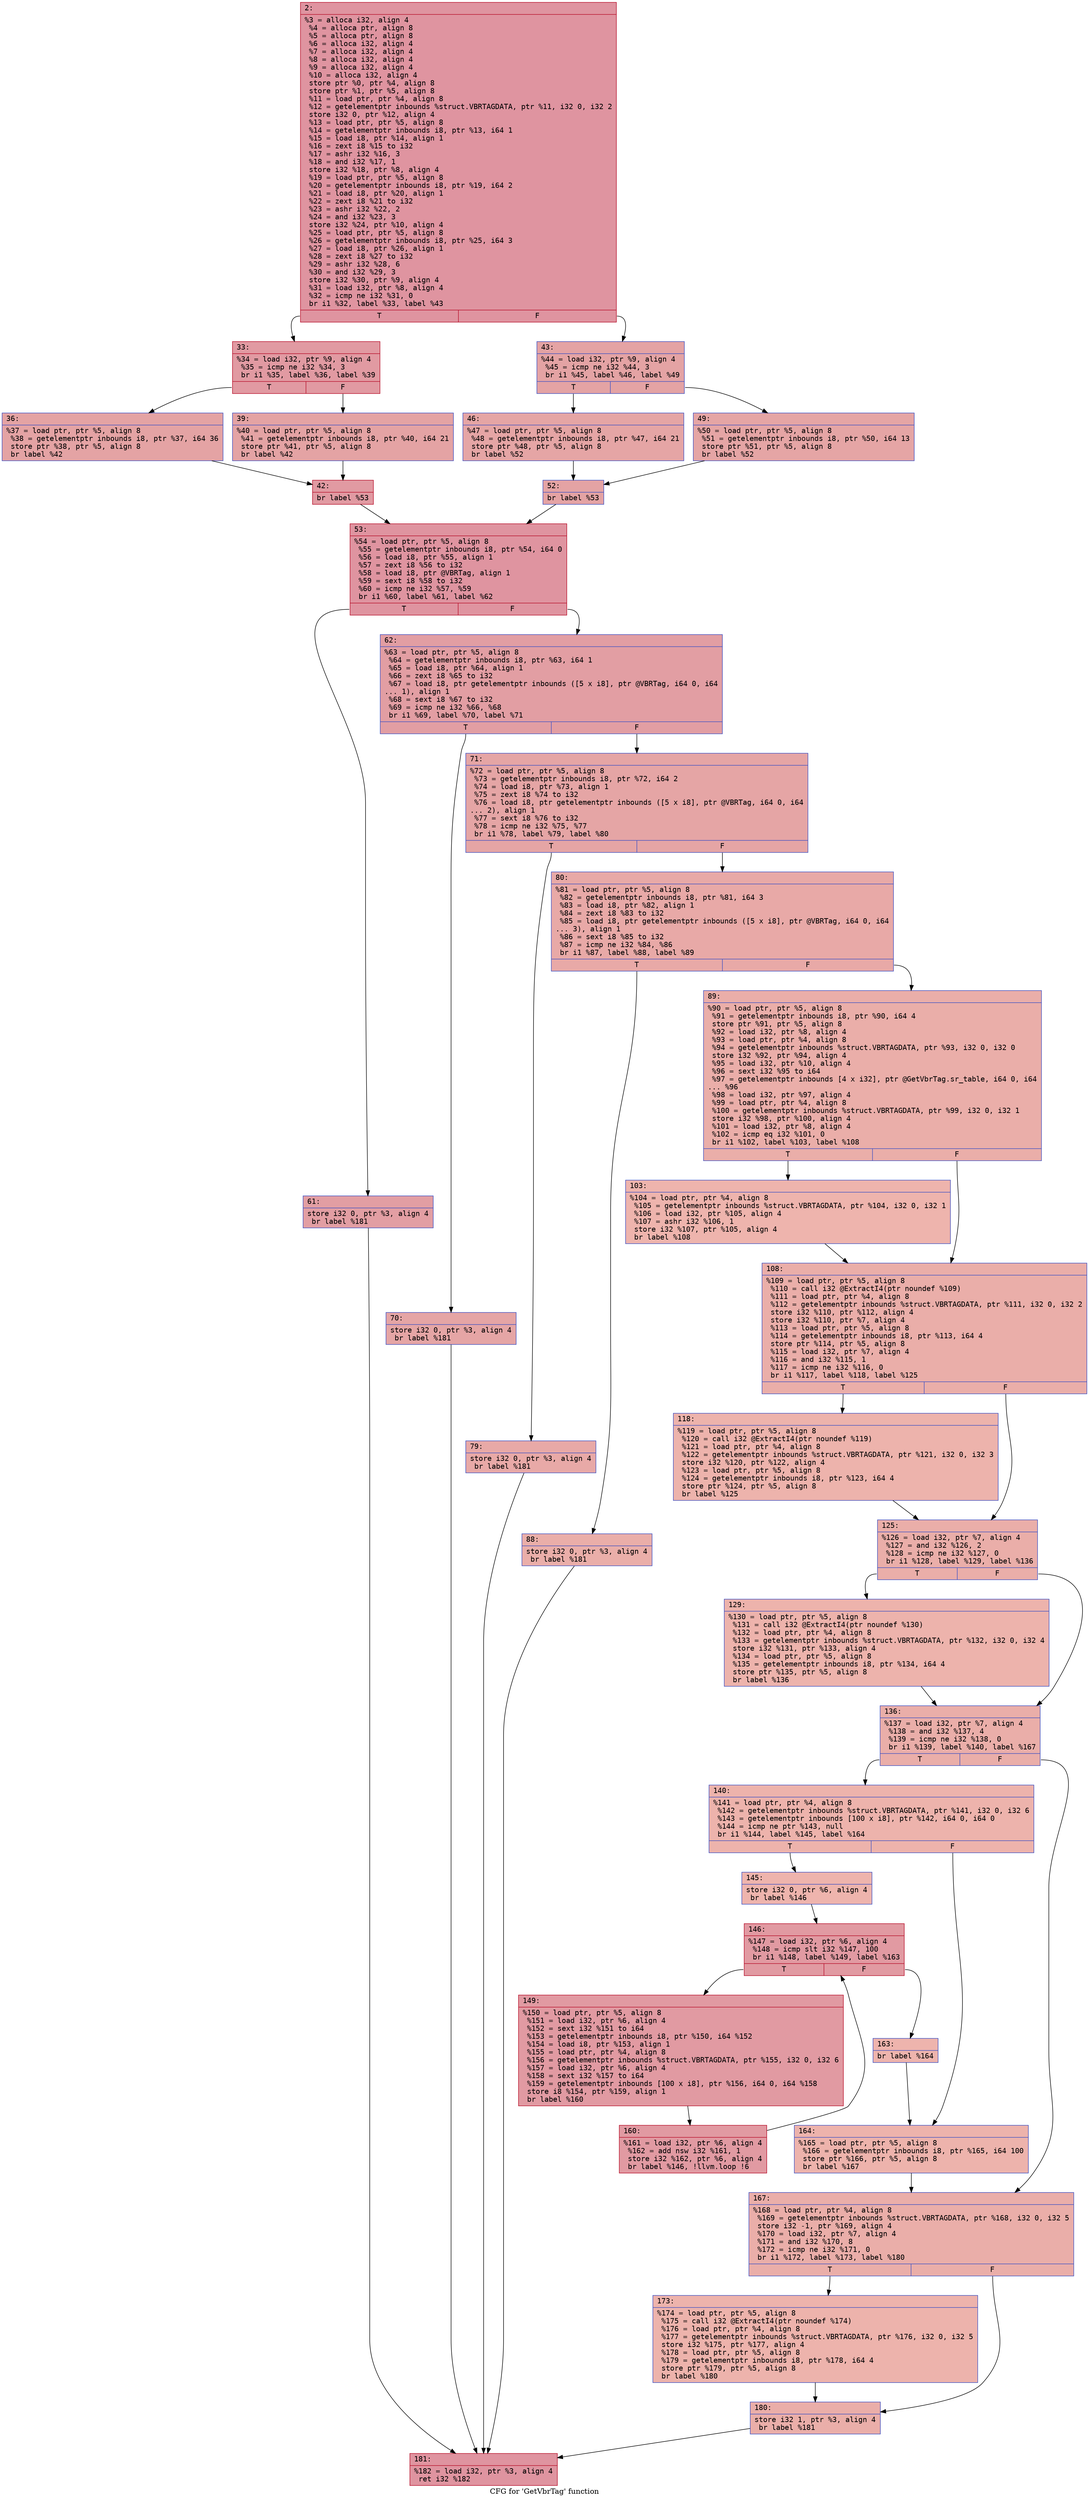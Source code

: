 digraph "CFG for 'GetVbrTag' function" {
	label="CFG for 'GetVbrTag' function";

	Node0x6000032568f0 [shape=record,color="#b70d28ff", style=filled, fillcolor="#b70d2870" fontname="Courier",label="{2:\l|  %3 = alloca i32, align 4\l  %4 = alloca ptr, align 8\l  %5 = alloca ptr, align 8\l  %6 = alloca i32, align 4\l  %7 = alloca i32, align 4\l  %8 = alloca i32, align 4\l  %9 = alloca i32, align 4\l  %10 = alloca i32, align 4\l  store ptr %0, ptr %4, align 8\l  store ptr %1, ptr %5, align 8\l  %11 = load ptr, ptr %4, align 8\l  %12 = getelementptr inbounds %struct.VBRTAGDATA, ptr %11, i32 0, i32 2\l  store i32 0, ptr %12, align 4\l  %13 = load ptr, ptr %5, align 8\l  %14 = getelementptr inbounds i8, ptr %13, i64 1\l  %15 = load i8, ptr %14, align 1\l  %16 = zext i8 %15 to i32\l  %17 = ashr i32 %16, 3\l  %18 = and i32 %17, 1\l  store i32 %18, ptr %8, align 4\l  %19 = load ptr, ptr %5, align 8\l  %20 = getelementptr inbounds i8, ptr %19, i64 2\l  %21 = load i8, ptr %20, align 1\l  %22 = zext i8 %21 to i32\l  %23 = ashr i32 %22, 2\l  %24 = and i32 %23, 3\l  store i32 %24, ptr %10, align 4\l  %25 = load ptr, ptr %5, align 8\l  %26 = getelementptr inbounds i8, ptr %25, i64 3\l  %27 = load i8, ptr %26, align 1\l  %28 = zext i8 %27 to i32\l  %29 = ashr i32 %28, 6\l  %30 = and i32 %29, 3\l  store i32 %30, ptr %9, align 4\l  %31 = load i32, ptr %8, align 4\l  %32 = icmp ne i32 %31, 0\l  br i1 %32, label %33, label %43\l|{<s0>T|<s1>F}}"];
	Node0x6000032568f0:s0 -> Node0x600003256940[tooltip="2 -> 33\nProbability 62.50%" ];
	Node0x6000032568f0:s1 -> Node0x600003256a80[tooltip="2 -> 43\nProbability 37.50%" ];
	Node0x600003256940 [shape=record,color="#b70d28ff", style=filled, fillcolor="#bb1b2c70" fontname="Courier",label="{33:\l|  %34 = load i32, ptr %9, align 4\l  %35 = icmp ne i32 %34, 3\l  br i1 %35, label %36, label %39\l|{<s0>T|<s1>F}}"];
	Node0x600003256940:s0 -> Node0x600003256990[tooltip="33 -> 36\nProbability 50.00%" ];
	Node0x600003256940:s1 -> Node0x6000032569e0[tooltip="33 -> 39\nProbability 50.00%" ];
	Node0x600003256990 [shape=record,color="#3d50c3ff", style=filled, fillcolor="#c32e3170" fontname="Courier",label="{36:\l|  %37 = load ptr, ptr %5, align 8\l  %38 = getelementptr inbounds i8, ptr %37, i64 36\l  store ptr %38, ptr %5, align 8\l  br label %42\l}"];
	Node0x600003256990 -> Node0x600003256a30[tooltip="36 -> 42\nProbability 100.00%" ];
	Node0x6000032569e0 [shape=record,color="#3d50c3ff", style=filled, fillcolor="#c32e3170" fontname="Courier",label="{39:\l|  %40 = load ptr, ptr %5, align 8\l  %41 = getelementptr inbounds i8, ptr %40, i64 21\l  store ptr %41, ptr %5, align 8\l  br label %42\l}"];
	Node0x6000032569e0 -> Node0x600003256a30[tooltip="39 -> 42\nProbability 100.00%" ];
	Node0x600003256a30 [shape=record,color="#b70d28ff", style=filled, fillcolor="#bb1b2c70" fontname="Courier",label="{42:\l|  br label %53\l}"];
	Node0x600003256a30 -> Node0x600003256bc0[tooltip="42 -> 53\nProbability 100.00%" ];
	Node0x600003256a80 [shape=record,color="#3d50c3ff", style=filled, fillcolor="#c32e3170" fontname="Courier",label="{43:\l|  %44 = load i32, ptr %9, align 4\l  %45 = icmp ne i32 %44, 3\l  br i1 %45, label %46, label %49\l|{<s0>T|<s1>F}}"];
	Node0x600003256a80:s0 -> Node0x600003256ad0[tooltip="43 -> 46\nProbability 50.00%" ];
	Node0x600003256a80:s1 -> Node0x600003256b20[tooltip="43 -> 49\nProbability 50.00%" ];
	Node0x600003256ad0 [shape=record,color="#3d50c3ff", style=filled, fillcolor="#c5333470" fontname="Courier",label="{46:\l|  %47 = load ptr, ptr %5, align 8\l  %48 = getelementptr inbounds i8, ptr %47, i64 21\l  store ptr %48, ptr %5, align 8\l  br label %52\l}"];
	Node0x600003256ad0 -> Node0x600003256b70[tooltip="46 -> 52\nProbability 100.00%" ];
	Node0x600003256b20 [shape=record,color="#3d50c3ff", style=filled, fillcolor="#c5333470" fontname="Courier",label="{49:\l|  %50 = load ptr, ptr %5, align 8\l  %51 = getelementptr inbounds i8, ptr %50, i64 13\l  store ptr %51, ptr %5, align 8\l  br label %52\l}"];
	Node0x600003256b20 -> Node0x600003256b70[tooltip="49 -> 52\nProbability 100.00%" ];
	Node0x600003256b70 [shape=record,color="#3d50c3ff", style=filled, fillcolor="#c32e3170" fontname="Courier",label="{52:\l|  br label %53\l}"];
	Node0x600003256b70 -> Node0x600003256bc0[tooltip="52 -> 53\nProbability 100.00%" ];
	Node0x600003256bc0 [shape=record,color="#b70d28ff", style=filled, fillcolor="#b70d2870" fontname="Courier",label="{53:\l|  %54 = load ptr, ptr %5, align 8\l  %55 = getelementptr inbounds i8, ptr %54, i64 0\l  %56 = load i8, ptr %55, align 1\l  %57 = zext i8 %56 to i32\l  %58 = load i8, ptr @VBRTag, align 1\l  %59 = sext i8 %58 to i32\l  %60 = icmp ne i32 %57, %59\l  br i1 %60, label %61, label %62\l|{<s0>T|<s1>F}}"];
	Node0x600003256bc0:s0 -> Node0x600003256c10[tooltip="53 -> 61\nProbability 50.00%" ];
	Node0x600003256bc0:s1 -> Node0x600003256c60[tooltip="53 -> 62\nProbability 50.00%" ];
	Node0x600003256c10 [shape=record,color="#3d50c3ff", style=filled, fillcolor="#be242e70" fontname="Courier",label="{61:\l|  store i32 0, ptr %3, align 4\l  br label %181\l}"];
	Node0x600003256c10 -> Node0x600003257390[tooltip="61 -> 181\nProbability 100.00%" ];
	Node0x600003256c60 [shape=record,color="#3d50c3ff", style=filled, fillcolor="#be242e70" fontname="Courier",label="{62:\l|  %63 = load ptr, ptr %5, align 8\l  %64 = getelementptr inbounds i8, ptr %63, i64 1\l  %65 = load i8, ptr %64, align 1\l  %66 = zext i8 %65 to i32\l  %67 = load i8, ptr getelementptr inbounds ([5 x i8], ptr @VBRTag, i64 0, i64\l... 1), align 1\l  %68 = sext i8 %67 to i32\l  %69 = icmp ne i32 %66, %68\l  br i1 %69, label %70, label %71\l|{<s0>T|<s1>F}}"];
	Node0x600003256c60:s0 -> Node0x600003256cb0[tooltip="62 -> 70\nProbability 50.00%" ];
	Node0x600003256c60:s1 -> Node0x600003256d00[tooltip="62 -> 71\nProbability 50.00%" ];
	Node0x600003256cb0 [shape=record,color="#3d50c3ff", style=filled, fillcolor="#c5333470" fontname="Courier",label="{70:\l|  store i32 0, ptr %3, align 4\l  br label %181\l}"];
	Node0x600003256cb0 -> Node0x600003257390[tooltip="70 -> 181\nProbability 100.00%" ];
	Node0x600003256d00 [shape=record,color="#3d50c3ff", style=filled, fillcolor="#c5333470" fontname="Courier",label="{71:\l|  %72 = load ptr, ptr %5, align 8\l  %73 = getelementptr inbounds i8, ptr %72, i64 2\l  %74 = load i8, ptr %73, align 1\l  %75 = zext i8 %74 to i32\l  %76 = load i8, ptr getelementptr inbounds ([5 x i8], ptr @VBRTag, i64 0, i64\l... 2), align 1\l  %77 = sext i8 %76 to i32\l  %78 = icmp ne i32 %75, %77\l  br i1 %78, label %79, label %80\l|{<s0>T|<s1>F}}"];
	Node0x600003256d00:s0 -> Node0x600003256d50[tooltip="71 -> 79\nProbability 50.00%" ];
	Node0x600003256d00:s1 -> Node0x600003256da0[tooltip="71 -> 80\nProbability 50.00%" ];
	Node0x600003256d50 [shape=record,color="#3d50c3ff", style=filled, fillcolor="#ca3b3770" fontname="Courier",label="{79:\l|  store i32 0, ptr %3, align 4\l  br label %181\l}"];
	Node0x600003256d50 -> Node0x600003257390[tooltip="79 -> 181\nProbability 100.00%" ];
	Node0x600003256da0 [shape=record,color="#3d50c3ff", style=filled, fillcolor="#ca3b3770" fontname="Courier",label="{80:\l|  %81 = load ptr, ptr %5, align 8\l  %82 = getelementptr inbounds i8, ptr %81, i64 3\l  %83 = load i8, ptr %82, align 1\l  %84 = zext i8 %83 to i32\l  %85 = load i8, ptr getelementptr inbounds ([5 x i8], ptr @VBRTag, i64 0, i64\l... 3), align 1\l  %86 = sext i8 %85 to i32\l  %87 = icmp ne i32 %84, %86\l  br i1 %87, label %88, label %89\l|{<s0>T|<s1>F}}"];
	Node0x600003256da0:s0 -> Node0x600003256df0[tooltip="80 -> 88\nProbability 50.00%" ];
	Node0x600003256da0:s1 -> Node0x600003256e40[tooltip="80 -> 89\nProbability 50.00%" ];
	Node0x600003256df0 [shape=record,color="#3d50c3ff", style=filled, fillcolor="#d0473d70" fontname="Courier",label="{88:\l|  store i32 0, ptr %3, align 4\l  br label %181\l}"];
	Node0x600003256df0 -> Node0x600003257390[tooltip="88 -> 181\nProbability 100.00%" ];
	Node0x600003256e40 [shape=record,color="#3d50c3ff", style=filled, fillcolor="#d0473d70" fontname="Courier",label="{89:\l|  %90 = load ptr, ptr %5, align 8\l  %91 = getelementptr inbounds i8, ptr %90, i64 4\l  store ptr %91, ptr %5, align 8\l  %92 = load i32, ptr %8, align 4\l  %93 = load ptr, ptr %4, align 8\l  %94 = getelementptr inbounds %struct.VBRTAGDATA, ptr %93, i32 0, i32 0\l  store i32 %92, ptr %94, align 4\l  %95 = load i32, ptr %10, align 4\l  %96 = sext i32 %95 to i64\l  %97 = getelementptr inbounds [4 x i32], ptr @GetVbrTag.sr_table, i64 0, i64\l... %96\l  %98 = load i32, ptr %97, align 4\l  %99 = load ptr, ptr %4, align 8\l  %100 = getelementptr inbounds %struct.VBRTAGDATA, ptr %99, i32 0, i32 1\l  store i32 %98, ptr %100, align 4\l  %101 = load i32, ptr %8, align 4\l  %102 = icmp eq i32 %101, 0\l  br i1 %102, label %103, label %108\l|{<s0>T|<s1>F}}"];
	Node0x600003256e40:s0 -> Node0x600003256e90[tooltip="89 -> 103\nProbability 37.50%" ];
	Node0x600003256e40:s1 -> Node0x600003256ee0[tooltip="89 -> 108\nProbability 62.50%" ];
	Node0x600003256e90 [shape=record,color="#3d50c3ff", style=filled, fillcolor="#d8564670" fontname="Courier",label="{103:\l|  %104 = load ptr, ptr %4, align 8\l  %105 = getelementptr inbounds %struct.VBRTAGDATA, ptr %104, i32 0, i32 1\l  %106 = load i32, ptr %105, align 4\l  %107 = ashr i32 %106, 1\l  store i32 %107, ptr %105, align 4\l  br label %108\l}"];
	Node0x600003256e90 -> Node0x600003256ee0[tooltip="103 -> 108\nProbability 100.00%" ];
	Node0x600003256ee0 [shape=record,color="#3d50c3ff", style=filled, fillcolor="#d0473d70" fontname="Courier",label="{108:\l|  %109 = load ptr, ptr %5, align 8\l  %110 = call i32 @ExtractI4(ptr noundef %109)\l  %111 = load ptr, ptr %4, align 8\l  %112 = getelementptr inbounds %struct.VBRTAGDATA, ptr %111, i32 0, i32 2\l  store i32 %110, ptr %112, align 4\l  store i32 %110, ptr %7, align 4\l  %113 = load ptr, ptr %5, align 8\l  %114 = getelementptr inbounds i8, ptr %113, i64 4\l  store ptr %114, ptr %5, align 8\l  %115 = load i32, ptr %7, align 4\l  %116 = and i32 %115, 1\l  %117 = icmp ne i32 %116, 0\l  br i1 %117, label %118, label %125\l|{<s0>T|<s1>F}}"];
	Node0x600003256ee0:s0 -> Node0x600003256f30[tooltip="108 -> 118\nProbability 50.00%" ];
	Node0x600003256ee0:s1 -> Node0x600003256f80[tooltip="108 -> 125\nProbability 50.00%" ];
	Node0x600003256f30 [shape=record,color="#3d50c3ff", style=filled, fillcolor="#d6524470" fontname="Courier",label="{118:\l|  %119 = load ptr, ptr %5, align 8\l  %120 = call i32 @ExtractI4(ptr noundef %119)\l  %121 = load ptr, ptr %4, align 8\l  %122 = getelementptr inbounds %struct.VBRTAGDATA, ptr %121, i32 0, i32 3\l  store i32 %120, ptr %122, align 4\l  %123 = load ptr, ptr %5, align 8\l  %124 = getelementptr inbounds i8, ptr %123, i64 4\l  store ptr %124, ptr %5, align 8\l  br label %125\l}"];
	Node0x600003256f30 -> Node0x600003256f80[tooltip="118 -> 125\nProbability 100.00%" ];
	Node0x600003256f80 [shape=record,color="#3d50c3ff", style=filled, fillcolor="#d0473d70" fontname="Courier",label="{125:\l|  %126 = load i32, ptr %7, align 4\l  %127 = and i32 %126, 2\l  %128 = icmp ne i32 %127, 0\l  br i1 %128, label %129, label %136\l|{<s0>T|<s1>F}}"];
	Node0x600003256f80:s0 -> Node0x600003256fd0[tooltip="125 -> 129\nProbability 50.00%" ];
	Node0x600003256f80:s1 -> Node0x600003257020[tooltip="125 -> 136\nProbability 50.00%" ];
	Node0x600003256fd0 [shape=record,color="#3d50c3ff", style=filled, fillcolor="#d6524470" fontname="Courier",label="{129:\l|  %130 = load ptr, ptr %5, align 8\l  %131 = call i32 @ExtractI4(ptr noundef %130)\l  %132 = load ptr, ptr %4, align 8\l  %133 = getelementptr inbounds %struct.VBRTAGDATA, ptr %132, i32 0, i32 4\l  store i32 %131, ptr %133, align 4\l  %134 = load ptr, ptr %5, align 8\l  %135 = getelementptr inbounds i8, ptr %134, i64 4\l  store ptr %135, ptr %5, align 8\l  br label %136\l}"];
	Node0x600003256fd0 -> Node0x600003257020[tooltip="129 -> 136\nProbability 100.00%" ];
	Node0x600003257020 [shape=record,color="#3d50c3ff", style=filled, fillcolor="#d0473d70" fontname="Courier",label="{136:\l|  %137 = load i32, ptr %7, align 4\l  %138 = and i32 %137, 4\l  %139 = icmp ne i32 %138, 0\l  br i1 %139, label %140, label %167\l|{<s0>T|<s1>F}}"];
	Node0x600003257020:s0 -> Node0x600003257070[tooltip="136 -> 140\nProbability 50.00%" ];
	Node0x600003257020:s1 -> Node0x6000032572a0[tooltip="136 -> 167\nProbability 50.00%" ];
	Node0x600003257070 [shape=record,color="#3d50c3ff", style=filled, fillcolor="#d6524470" fontname="Courier",label="{140:\l|  %141 = load ptr, ptr %4, align 8\l  %142 = getelementptr inbounds %struct.VBRTAGDATA, ptr %141, i32 0, i32 6\l  %143 = getelementptr inbounds [100 x i8], ptr %142, i64 0, i64 0\l  %144 = icmp ne ptr %143, null\l  br i1 %144, label %145, label %164\l|{<s0>T|<s1>F}}"];
	Node0x600003257070:s0 -> Node0x6000032570c0[tooltip="140 -> 145\nProbability 62.50%" ];
	Node0x600003257070:s1 -> Node0x600003257250[tooltip="140 -> 164\nProbability 37.50%" ];
	Node0x6000032570c0 [shape=record,color="#3d50c3ff", style=filled, fillcolor="#d8564670" fontname="Courier",label="{145:\l|  store i32 0, ptr %6, align 4\l  br label %146\l}"];
	Node0x6000032570c0 -> Node0x600003257110[tooltip="145 -> 146\nProbability 100.00%" ];
	Node0x600003257110 [shape=record,color="#b70d28ff", style=filled, fillcolor="#bb1b2c70" fontname="Courier",label="{146:\l|  %147 = load i32, ptr %6, align 4\l  %148 = icmp slt i32 %147, 100\l  br i1 %148, label %149, label %163\l|{<s0>T|<s1>F}}"];
	Node0x600003257110:s0 -> Node0x600003257160[tooltip="146 -> 149\nProbability 96.88%" ];
	Node0x600003257110:s1 -> Node0x600003257200[tooltip="146 -> 163\nProbability 3.12%" ];
	Node0x600003257160 [shape=record,color="#b70d28ff", style=filled, fillcolor="#bb1b2c70" fontname="Courier",label="{149:\l|  %150 = load ptr, ptr %5, align 8\l  %151 = load i32, ptr %6, align 4\l  %152 = sext i32 %151 to i64\l  %153 = getelementptr inbounds i8, ptr %150, i64 %152\l  %154 = load i8, ptr %153, align 1\l  %155 = load ptr, ptr %4, align 8\l  %156 = getelementptr inbounds %struct.VBRTAGDATA, ptr %155, i32 0, i32 6\l  %157 = load i32, ptr %6, align 4\l  %158 = sext i32 %157 to i64\l  %159 = getelementptr inbounds [100 x i8], ptr %156, i64 0, i64 %158\l  store i8 %154, ptr %159, align 1\l  br label %160\l}"];
	Node0x600003257160 -> Node0x6000032571b0[tooltip="149 -> 160\nProbability 100.00%" ];
	Node0x6000032571b0 [shape=record,color="#b70d28ff", style=filled, fillcolor="#bb1b2c70" fontname="Courier",label="{160:\l|  %161 = load i32, ptr %6, align 4\l  %162 = add nsw i32 %161, 1\l  store i32 %162, ptr %6, align 4\l  br label %146, !llvm.loop !6\l}"];
	Node0x6000032571b0 -> Node0x600003257110[tooltip="160 -> 146\nProbability 100.00%" ];
	Node0x600003257200 [shape=record,color="#3d50c3ff", style=filled, fillcolor="#d8564670" fontname="Courier",label="{163:\l|  br label %164\l}"];
	Node0x600003257200 -> Node0x600003257250[tooltip="163 -> 164\nProbability 100.00%" ];
	Node0x600003257250 [shape=record,color="#3d50c3ff", style=filled, fillcolor="#d6524470" fontname="Courier",label="{164:\l|  %165 = load ptr, ptr %5, align 8\l  %166 = getelementptr inbounds i8, ptr %165, i64 100\l  store ptr %166, ptr %5, align 8\l  br label %167\l}"];
	Node0x600003257250 -> Node0x6000032572a0[tooltip="164 -> 167\nProbability 100.00%" ];
	Node0x6000032572a0 [shape=record,color="#3d50c3ff", style=filled, fillcolor="#d0473d70" fontname="Courier",label="{167:\l|  %168 = load ptr, ptr %4, align 8\l  %169 = getelementptr inbounds %struct.VBRTAGDATA, ptr %168, i32 0, i32 5\l  store i32 -1, ptr %169, align 4\l  %170 = load i32, ptr %7, align 4\l  %171 = and i32 %170, 8\l  %172 = icmp ne i32 %171, 0\l  br i1 %172, label %173, label %180\l|{<s0>T|<s1>F}}"];
	Node0x6000032572a0:s0 -> Node0x6000032572f0[tooltip="167 -> 173\nProbability 50.00%" ];
	Node0x6000032572a0:s1 -> Node0x600003257340[tooltip="167 -> 180\nProbability 50.00%" ];
	Node0x6000032572f0 [shape=record,color="#3d50c3ff", style=filled, fillcolor="#d6524470" fontname="Courier",label="{173:\l|  %174 = load ptr, ptr %5, align 8\l  %175 = call i32 @ExtractI4(ptr noundef %174)\l  %176 = load ptr, ptr %4, align 8\l  %177 = getelementptr inbounds %struct.VBRTAGDATA, ptr %176, i32 0, i32 5\l  store i32 %175, ptr %177, align 4\l  %178 = load ptr, ptr %5, align 8\l  %179 = getelementptr inbounds i8, ptr %178, i64 4\l  store ptr %179, ptr %5, align 8\l  br label %180\l}"];
	Node0x6000032572f0 -> Node0x600003257340[tooltip="173 -> 180\nProbability 100.00%" ];
	Node0x600003257340 [shape=record,color="#3d50c3ff", style=filled, fillcolor="#d0473d70" fontname="Courier",label="{180:\l|  store i32 1, ptr %3, align 4\l  br label %181\l}"];
	Node0x600003257340 -> Node0x600003257390[tooltip="180 -> 181\nProbability 100.00%" ];
	Node0x600003257390 [shape=record,color="#b70d28ff", style=filled, fillcolor="#b70d2870" fontname="Courier",label="{181:\l|  %182 = load i32, ptr %3, align 4\l  ret i32 %182\l}"];
}
